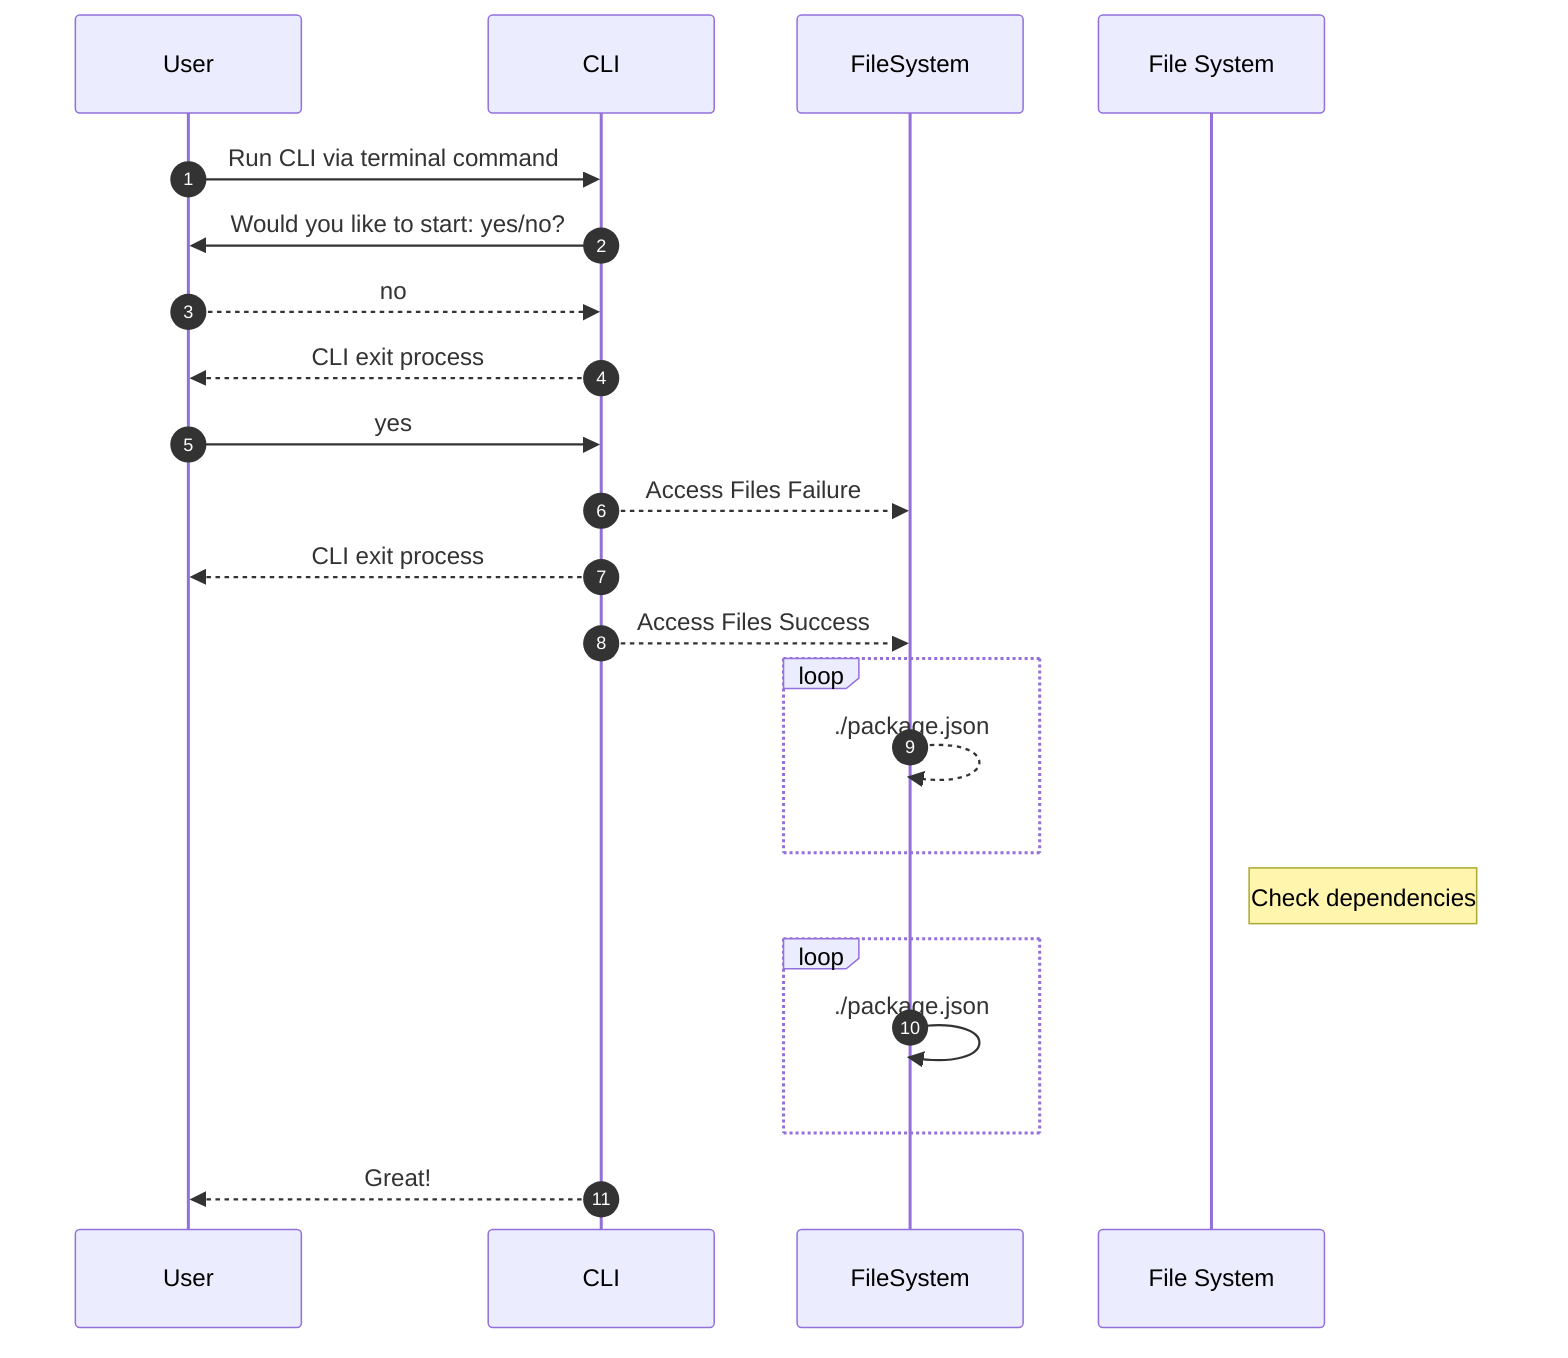 sequenceDiagram
autonumber
User->>CLI: Run CLI via terminal command
CLI->>User: Would you like to start: yes/no?
User-->>CLI: no
CLI-->>User: CLI exit process
User->>CLI: yes
CLI-->>FileSystem: Access Files Failure
CLI-->>User: CLI exit process
CLI-->>FileSystem: Access Files Success
loop
    FileSystem-->>FileSystem: ./package.json
end
Note right of File System: Check dependencies
loop
    FileSystem->>FileSystem: ./package.json
end
CLI-->>User: Great!